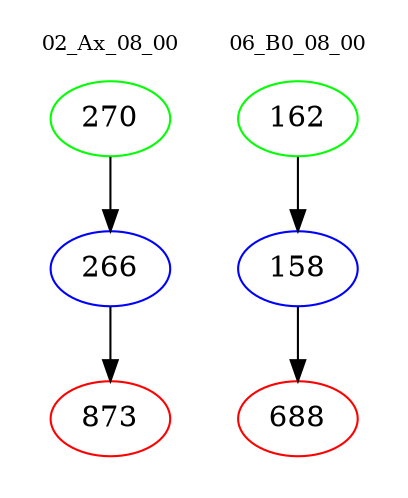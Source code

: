 digraph{
subgraph cluster_0 {
color = white
label = "02_Ax_08_00";
fontsize=10;
T0_270 [label="270", color="green"]
T0_270 -> T0_266 [color="black"]
T0_266 [label="266", color="blue"]
T0_266 -> T0_873 [color="black"]
T0_873 [label="873", color="red"]
}
subgraph cluster_1 {
color = white
label = "06_B0_08_00";
fontsize=10;
T1_162 [label="162", color="green"]
T1_162 -> T1_158 [color="black"]
T1_158 [label="158", color="blue"]
T1_158 -> T1_688 [color="black"]
T1_688 [label="688", color="red"]
}
}
